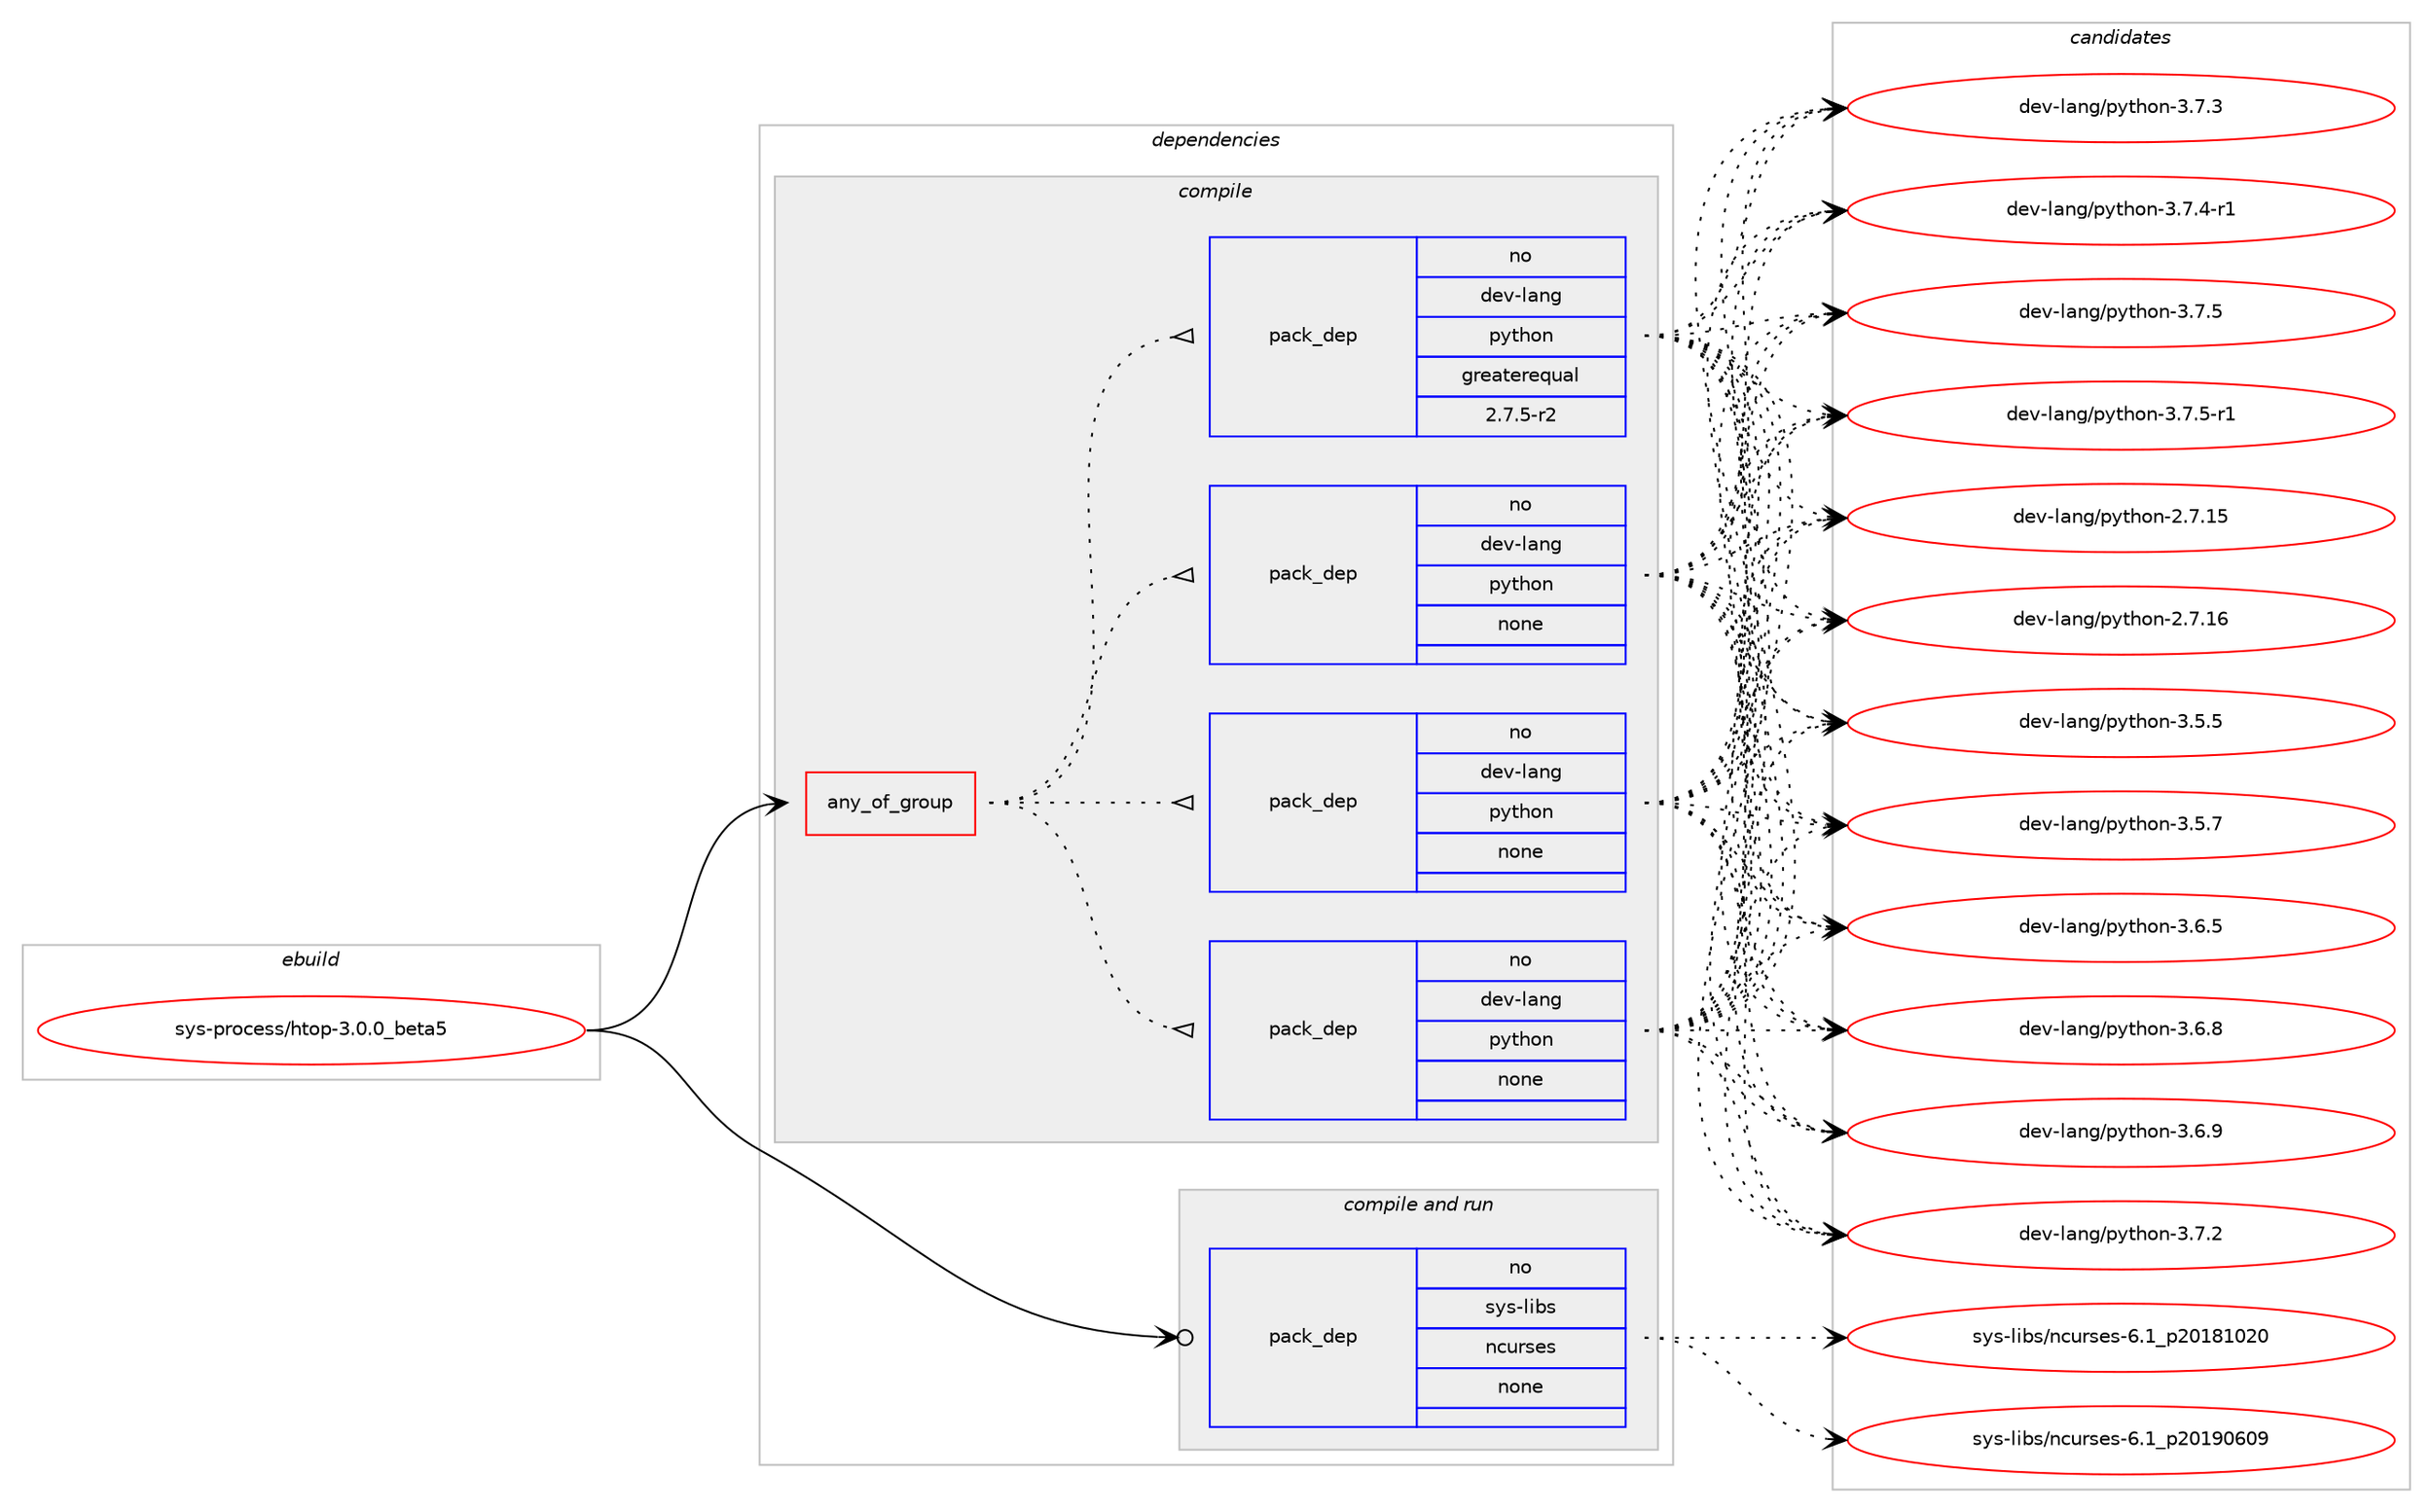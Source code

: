 digraph prolog {

# *************
# Graph options
# *************

newrank=true;
concentrate=true;
compound=true;
graph [rankdir=LR,fontname=Helvetica,fontsize=10,ranksep=1.5];#, ranksep=2.5, nodesep=0.2];
edge  [arrowhead=vee];
node  [fontname=Helvetica,fontsize=10];

# **********
# The ebuild
# **********

subgraph cluster_leftcol {
color=gray;
rank=same;
label=<<i>ebuild</i>>;
id [label="sys-process/htop-3.0.0_beta5", color=red, width=4, href="../sys-process/htop-3.0.0_beta5.svg"];
}

# ****************
# The dependencies
# ****************

subgraph cluster_midcol {
color=gray;
label=<<i>dependencies</i>>;
subgraph cluster_compile {
fillcolor="#eeeeee";
style=filled;
label=<<i>compile</i>>;
subgraph any15275 {
dependency899820 [label=<<TABLE BORDER="0" CELLBORDER="1" CELLSPACING="0" CELLPADDING="4"><TR><TD CELLPADDING="10">any_of_group</TD></TR></TABLE>>, shape=none, color=red];subgraph pack667707 {
dependency899821 [label=<<TABLE BORDER="0" CELLBORDER="1" CELLSPACING="0" CELLPADDING="4" WIDTH="220"><TR><TD ROWSPAN="6" CELLPADDING="30">pack_dep</TD></TR><TR><TD WIDTH="110">no</TD></TR><TR><TD>dev-lang</TD></TR><TR><TD>python</TD></TR><TR><TD>none</TD></TR><TR><TD></TD></TR></TABLE>>, shape=none, color=blue];
}
dependency899820:e -> dependency899821:w [weight=20,style="dotted",arrowhead="oinv"];
subgraph pack667708 {
dependency899822 [label=<<TABLE BORDER="0" CELLBORDER="1" CELLSPACING="0" CELLPADDING="4" WIDTH="220"><TR><TD ROWSPAN="6" CELLPADDING="30">pack_dep</TD></TR><TR><TD WIDTH="110">no</TD></TR><TR><TD>dev-lang</TD></TR><TR><TD>python</TD></TR><TR><TD>none</TD></TR><TR><TD></TD></TR></TABLE>>, shape=none, color=blue];
}
dependency899820:e -> dependency899822:w [weight=20,style="dotted",arrowhead="oinv"];
subgraph pack667709 {
dependency899823 [label=<<TABLE BORDER="0" CELLBORDER="1" CELLSPACING="0" CELLPADDING="4" WIDTH="220"><TR><TD ROWSPAN="6" CELLPADDING="30">pack_dep</TD></TR><TR><TD WIDTH="110">no</TD></TR><TR><TD>dev-lang</TD></TR><TR><TD>python</TD></TR><TR><TD>none</TD></TR><TR><TD></TD></TR></TABLE>>, shape=none, color=blue];
}
dependency899820:e -> dependency899823:w [weight=20,style="dotted",arrowhead="oinv"];
subgraph pack667710 {
dependency899824 [label=<<TABLE BORDER="0" CELLBORDER="1" CELLSPACING="0" CELLPADDING="4" WIDTH="220"><TR><TD ROWSPAN="6" CELLPADDING="30">pack_dep</TD></TR><TR><TD WIDTH="110">no</TD></TR><TR><TD>dev-lang</TD></TR><TR><TD>python</TD></TR><TR><TD>greaterequal</TD></TR><TR><TD>2.7.5-r2</TD></TR></TABLE>>, shape=none, color=blue];
}
dependency899820:e -> dependency899824:w [weight=20,style="dotted",arrowhead="oinv"];
}
id:e -> dependency899820:w [weight=20,style="solid",arrowhead="vee"];
}
subgraph cluster_compileandrun {
fillcolor="#eeeeee";
style=filled;
label=<<i>compile and run</i>>;
subgraph pack667711 {
dependency899825 [label=<<TABLE BORDER="0" CELLBORDER="1" CELLSPACING="0" CELLPADDING="4" WIDTH="220"><TR><TD ROWSPAN="6" CELLPADDING="30">pack_dep</TD></TR><TR><TD WIDTH="110">no</TD></TR><TR><TD>sys-libs</TD></TR><TR><TD>ncurses</TD></TR><TR><TD>none</TD></TR><TR><TD></TD></TR></TABLE>>, shape=none, color=blue];
}
id:e -> dependency899825:w [weight=20,style="solid",arrowhead="odotvee"];
}
subgraph cluster_run {
fillcolor="#eeeeee";
style=filled;
label=<<i>run</i>>;
}
}

# **************
# The candidates
# **************

subgraph cluster_choices {
rank=same;
color=gray;
label=<<i>candidates</i>>;

subgraph choice667707 {
color=black;
nodesep=1;
choice10010111845108971101034711212111610411111045504655464953 [label="dev-lang/python-2.7.15", color=red, width=4,href="../dev-lang/python-2.7.15.svg"];
choice10010111845108971101034711212111610411111045504655464954 [label="dev-lang/python-2.7.16", color=red, width=4,href="../dev-lang/python-2.7.16.svg"];
choice100101118451089711010347112121116104111110455146534653 [label="dev-lang/python-3.5.5", color=red, width=4,href="../dev-lang/python-3.5.5.svg"];
choice100101118451089711010347112121116104111110455146534655 [label="dev-lang/python-3.5.7", color=red, width=4,href="../dev-lang/python-3.5.7.svg"];
choice100101118451089711010347112121116104111110455146544653 [label="dev-lang/python-3.6.5", color=red, width=4,href="../dev-lang/python-3.6.5.svg"];
choice100101118451089711010347112121116104111110455146544656 [label="dev-lang/python-3.6.8", color=red, width=4,href="../dev-lang/python-3.6.8.svg"];
choice100101118451089711010347112121116104111110455146544657 [label="dev-lang/python-3.6.9", color=red, width=4,href="../dev-lang/python-3.6.9.svg"];
choice100101118451089711010347112121116104111110455146554650 [label="dev-lang/python-3.7.2", color=red, width=4,href="../dev-lang/python-3.7.2.svg"];
choice100101118451089711010347112121116104111110455146554651 [label="dev-lang/python-3.7.3", color=red, width=4,href="../dev-lang/python-3.7.3.svg"];
choice1001011184510897110103471121211161041111104551465546524511449 [label="dev-lang/python-3.7.4-r1", color=red, width=4,href="../dev-lang/python-3.7.4-r1.svg"];
choice100101118451089711010347112121116104111110455146554653 [label="dev-lang/python-3.7.5", color=red, width=4,href="../dev-lang/python-3.7.5.svg"];
choice1001011184510897110103471121211161041111104551465546534511449 [label="dev-lang/python-3.7.5-r1", color=red, width=4,href="../dev-lang/python-3.7.5-r1.svg"];
dependency899821:e -> choice10010111845108971101034711212111610411111045504655464953:w [style=dotted,weight="100"];
dependency899821:e -> choice10010111845108971101034711212111610411111045504655464954:w [style=dotted,weight="100"];
dependency899821:e -> choice100101118451089711010347112121116104111110455146534653:w [style=dotted,weight="100"];
dependency899821:e -> choice100101118451089711010347112121116104111110455146534655:w [style=dotted,weight="100"];
dependency899821:e -> choice100101118451089711010347112121116104111110455146544653:w [style=dotted,weight="100"];
dependency899821:e -> choice100101118451089711010347112121116104111110455146544656:w [style=dotted,weight="100"];
dependency899821:e -> choice100101118451089711010347112121116104111110455146544657:w [style=dotted,weight="100"];
dependency899821:e -> choice100101118451089711010347112121116104111110455146554650:w [style=dotted,weight="100"];
dependency899821:e -> choice100101118451089711010347112121116104111110455146554651:w [style=dotted,weight="100"];
dependency899821:e -> choice1001011184510897110103471121211161041111104551465546524511449:w [style=dotted,weight="100"];
dependency899821:e -> choice100101118451089711010347112121116104111110455146554653:w [style=dotted,weight="100"];
dependency899821:e -> choice1001011184510897110103471121211161041111104551465546534511449:w [style=dotted,weight="100"];
}
subgraph choice667708 {
color=black;
nodesep=1;
choice10010111845108971101034711212111610411111045504655464953 [label="dev-lang/python-2.7.15", color=red, width=4,href="../dev-lang/python-2.7.15.svg"];
choice10010111845108971101034711212111610411111045504655464954 [label="dev-lang/python-2.7.16", color=red, width=4,href="../dev-lang/python-2.7.16.svg"];
choice100101118451089711010347112121116104111110455146534653 [label="dev-lang/python-3.5.5", color=red, width=4,href="../dev-lang/python-3.5.5.svg"];
choice100101118451089711010347112121116104111110455146534655 [label="dev-lang/python-3.5.7", color=red, width=4,href="../dev-lang/python-3.5.7.svg"];
choice100101118451089711010347112121116104111110455146544653 [label="dev-lang/python-3.6.5", color=red, width=4,href="../dev-lang/python-3.6.5.svg"];
choice100101118451089711010347112121116104111110455146544656 [label="dev-lang/python-3.6.8", color=red, width=4,href="../dev-lang/python-3.6.8.svg"];
choice100101118451089711010347112121116104111110455146544657 [label="dev-lang/python-3.6.9", color=red, width=4,href="../dev-lang/python-3.6.9.svg"];
choice100101118451089711010347112121116104111110455146554650 [label="dev-lang/python-3.7.2", color=red, width=4,href="../dev-lang/python-3.7.2.svg"];
choice100101118451089711010347112121116104111110455146554651 [label="dev-lang/python-3.7.3", color=red, width=4,href="../dev-lang/python-3.7.3.svg"];
choice1001011184510897110103471121211161041111104551465546524511449 [label="dev-lang/python-3.7.4-r1", color=red, width=4,href="../dev-lang/python-3.7.4-r1.svg"];
choice100101118451089711010347112121116104111110455146554653 [label="dev-lang/python-3.7.5", color=red, width=4,href="../dev-lang/python-3.7.5.svg"];
choice1001011184510897110103471121211161041111104551465546534511449 [label="dev-lang/python-3.7.5-r1", color=red, width=4,href="../dev-lang/python-3.7.5-r1.svg"];
dependency899822:e -> choice10010111845108971101034711212111610411111045504655464953:w [style=dotted,weight="100"];
dependency899822:e -> choice10010111845108971101034711212111610411111045504655464954:w [style=dotted,weight="100"];
dependency899822:e -> choice100101118451089711010347112121116104111110455146534653:w [style=dotted,weight="100"];
dependency899822:e -> choice100101118451089711010347112121116104111110455146534655:w [style=dotted,weight="100"];
dependency899822:e -> choice100101118451089711010347112121116104111110455146544653:w [style=dotted,weight="100"];
dependency899822:e -> choice100101118451089711010347112121116104111110455146544656:w [style=dotted,weight="100"];
dependency899822:e -> choice100101118451089711010347112121116104111110455146544657:w [style=dotted,weight="100"];
dependency899822:e -> choice100101118451089711010347112121116104111110455146554650:w [style=dotted,weight="100"];
dependency899822:e -> choice100101118451089711010347112121116104111110455146554651:w [style=dotted,weight="100"];
dependency899822:e -> choice1001011184510897110103471121211161041111104551465546524511449:w [style=dotted,weight="100"];
dependency899822:e -> choice100101118451089711010347112121116104111110455146554653:w [style=dotted,weight="100"];
dependency899822:e -> choice1001011184510897110103471121211161041111104551465546534511449:w [style=dotted,weight="100"];
}
subgraph choice667709 {
color=black;
nodesep=1;
choice10010111845108971101034711212111610411111045504655464953 [label="dev-lang/python-2.7.15", color=red, width=4,href="../dev-lang/python-2.7.15.svg"];
choice10010111845108971101034711212111610411111045504655464954 [label="dev-lang/python-2.7.16", color=red, width=4,href="../dev-lang/python-2.7.16.svg"];
choice100101118451089711010347112121116104111110455146534653 [label="dev-lang/python-3.5.5", color=red, width=4,href="../dev-lang/python-3.5.5.svg"];
choice100101118451089711010347112121116104111110455146534655 [label="dev-lang/python-3.5.7", color=red, width=4,href="../dev-lang/python-3.5.7.svg"];
choice100101118451089711010347112121116104111110455146544653 [label="dev-lang/python-3.6.5", color=red, width=4,href="../dev-lang/python-3.6.5.svg"];
choice100101118451089711010347112121116104111110455146544656 [label="dev-lang/python-3.6.8", color=red, width=4,href="../dev-lang/python-3.6.8.svg"];
choice100101118451089711010347112121116104111110455146544657 [label="dev-lang/python-3.6.9", color=red, width=4,href="../dev-lang/python-3.6.9.svg"];
choice100101118451089711010347112121116104111110455146554650 [label="dev-lang/python-3.7.2", color=red, width=4,href="../dev-lang/python-3.7.2.svg"];
choice100101118451089711010347112121116104111110455146554651 [label="dev-lang/python-3.7.3", color=red, width=4,href="../dev-lang/python-3.7.3.svg"];
choice1001011184510897110103471121211161041111104551465546524511449 [label="dev-lang/python-3.7.4-r1", color=red, width=4,href="../dev-lang/python-3.7.4-r1.svg"];
choice100101118451089711010347112121116104111110455146554653 [label="dev-lang/python-3.7.5", color=red, width=4,href="../dev-lang/python-3.7.5.svg"];
choice1001011184510897110103471121211161041111104551465546534511449 [label="dev-lang/python-3.7.5-r1", color=red, width=4,href="../dev-lang/python-3.7.5-r1.svg"];
dependency899823:e -> choice10010111845108971101034711212111610411111045504655464953:w [style=dotted,weight="100"];
dependency899823:e -> choice10010111845108971101034711212111610411111045504655464954:w [style=dotted,weight="100"];
dependency899823:e -> choice100101118451089711010347112121116104111110455146534653:w [style=dotted,weight="100"];
dependency899823:e -> choice100101118451089711010347112121116104111110455146534655:w [style=dotted,weight="100"];
dependency899823:e -> choice100101118451089711010347112121116104111110455146544653:w [style=dotted,weight="100"];
dependency899823:e -> choice100101118451089711010347112121116104111110455146544656:w [style=dotted,weight="100"];
dependency899823:e -> choice100101118451089711010347112121116104111110455146544657:w [style=dotted,weight="100"];
dependency899823:e -> choice100101118451089711010347112121116104111110455146554650:w [style=dotted,weight="100"];
dependency899823:e -> choice100101118451089711010347112121116104111110455146554651:w [style=dotted,weight="100"];
dependency899823:e -> choice1001011184510897110103471121211161041111104551465546524511449:w [style=dotted,weight="100"];
dependency899823:e -> choice100101118451089711010347112121116104111110455146554653:w [style=dotted,weight="100"];
dependency899823:e -> choice1001011184510897110103471121211161041111104551465546534511449:w [style=dotted,weight="100"];
}
subgraph choice667710 {
color=black;
nodesep=1;
choice10010111845108971101034711212111610411111045504655464953 [label="dev-lang/python-2.7.15", color=red, width=4,href="../dev-lang/python-2.7.15.svg"];
choice10010111845108971101034711212111610411111045504655464954 [label="dev-lang/python-2.7.16", color=red, width=4,href="../dev-lang/python-2.7.16.svg"];
choice100101118451089711010347112121116104111110455146534653 [label="dev-lang/python-3.5.5", color=red, width=4,href="../dev-lang/python-3.5.5.svg"];
choice100101118451089711010347112121116104111110455146534655 [label="dev-lang/python-3.5.7", color=red, width=4,href="../dev-lang/python-3.5.7.svg"];
choice100101118451089711010347112121116104111110455146544653 [label="dev-lang/python-3.6.5", color=red, width=4,href="../dev-lang/python-3.6.5.svg"];
choice100101118451089711010347112121116104111110455146544656 [label="dev-lang/python-3.6.8", color=red, width=4,href="../dev-lang/python-3.6.8.svg"];
choice100101118451089711010347112121116104111110455146544657 [label="dev-lang/python-3.6.9", color=red, width=4,href="../dev-lang/python-3.6.9.svg"];
choice100101118451089711010347112121116104111110455146554650 [label="dev-lang/python-3.7.2", color=red, width=4,href="../dev-lang/python-3.7.2.svg"];
choice100101118451089711010347112121116104111110455146554651 [label="dev-lang/python-3.7.3", color=red, width=4,href="../dev-lang/python-3.7.3.svg"];
choice1001011184510897110103471121211161041111104551465546524511449 [label="dev-lang/python-3.7.4-r1", color=red, width=4,href="../dev-lang/python-3.7.4-r1.svg"];
choice100101118451089711010347112121116104111110455146554653 [label="dev-lang/python-3.7.5", color=red, width=4,href="../dev-lang/python-3.7.5.svg"];
choice1001011184510897110103471121211161041111104551465546534511449 [label="dev-lang/python-3.7.5-r1", color=red, width=4,href="../dev-lang/python-3.7.5-r1.svg"];
dependency899824:e -> choice10010111845108971101034711212111610411111045504655464953:w [style=dotted,weight="100"];
dependency899824:e -> choice10010111845108971101034711212111610411111045504655464954:w [style=dotted,weight="100"];
dependency899824:e -> choice100101118451089711010347112121116104111110455146534653:w [style=dotted,weight="100"];
dependency899824:e -> choice100101118451089711010347112121116104111110455146534655:w [style=dotted,weight="100"];
dependency899824:e -> choice100101118451089711010347112121116104111110455146544653:w [style=dotted,weight="100"];
dependency899824:e -> choice100101118451089711010347112121116104111110455146544656:w [style=dotted,weight="100"];
dependency899824:e -> choice100101118451089711010347112121116104111110455146544657:w [style=dotted,weight="100"];
dependency899824:e -> choice100101118451089711010347112121116104111110455146554650:w [style=dotted,weight="100"];
dependency899824:e -> choice100101118451089711010347112121116104111110455146554651:w [style=dotted,weight="100"];
dependency899824:e -> choice1001011184510897110103471121211161041111104551465546524511449:w [style=dotted,weight="100"];
dependency899824:e -> choice100101118451089711010347112121116104111110455146554653:w [style=dotted,weight="100"];
dependency899824:e -> choice1001011184510897110103471121211161041111104551465546534511449:w [style=dotted,weight="100"];
}
subgraph choice667711 {
color=black;
nodesep=1;
choice1151211154510810598115471109911711411510111545544649951125048495649485048 [label="sys-libs/ncurses-6.1_p20181020", color=red, width=4,href="../sys-libs/ncurses-6.1_p20181020.svg"];
choice1151211154510810598115471109911711411510111545544649951125048495748544857 [label="sys-libs/ncurses-6.1_p20190609", color=red, width=4,href="../sys-libs/ncurses-6.1_p20190609.svg"];
dependency899825:e -> choice1151211154510810598115471109911711411510111545544649951125048495649485048:w [style=dotted,weight="100"];
dependency899825:e -> choice1151211154510810598115471109911711411510111545544649951125048495748544857:w [style=dotted,weight="100"];
}
}

}
